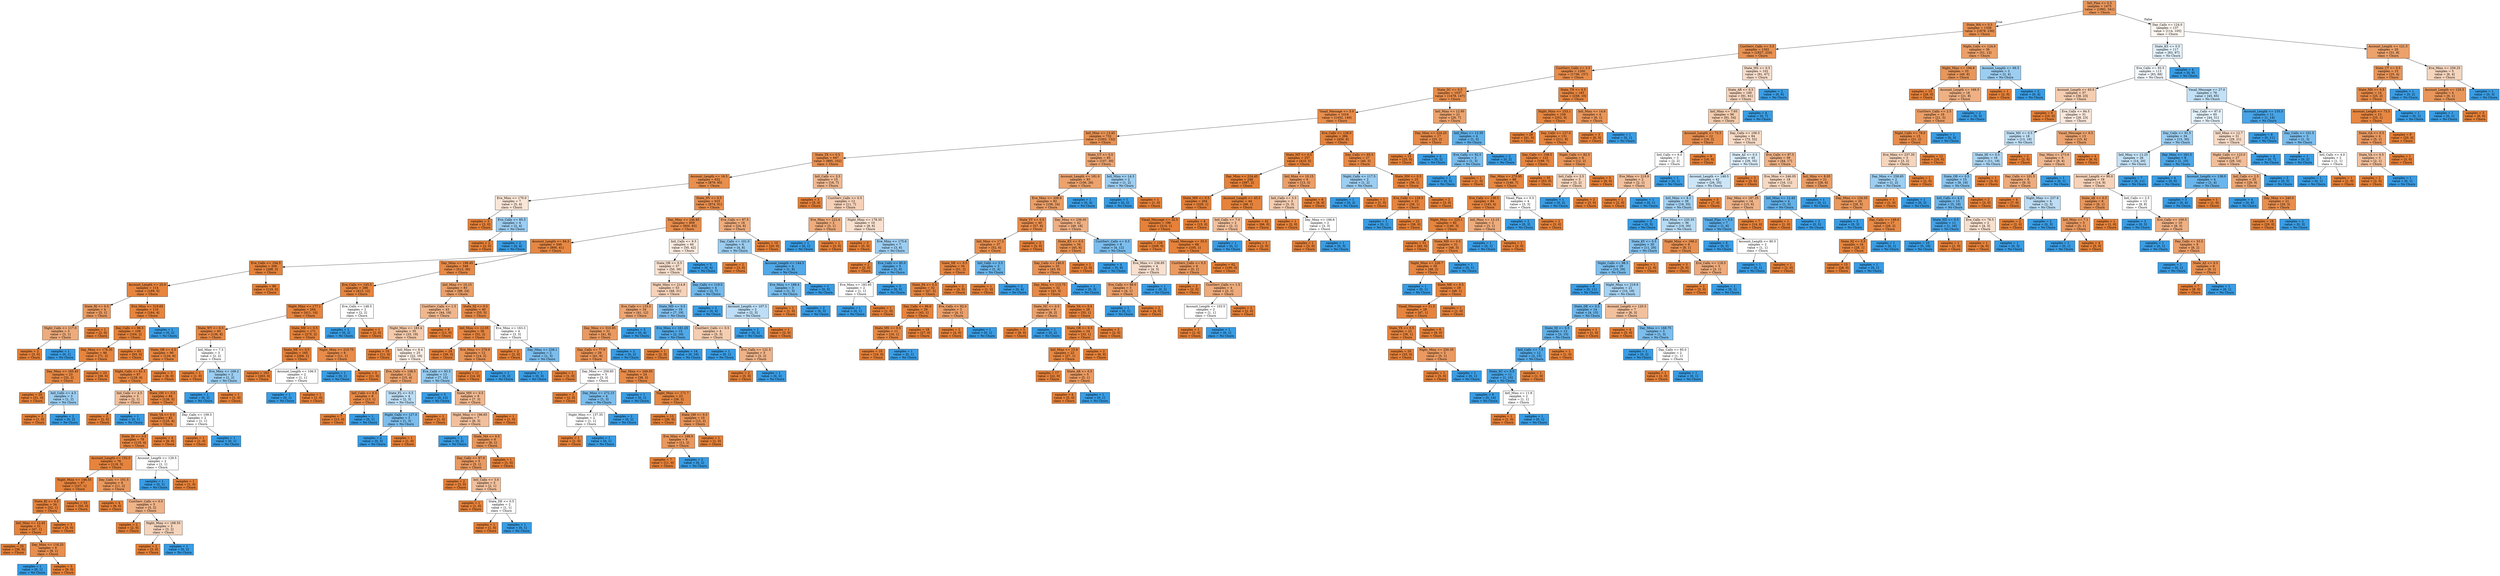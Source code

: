 digraph Tree {
node [shape=box, style="filled", color="black"] ;
0 [label="Intl_Plan <= 0.5\nsamples = 1475\nvalue = [1992, 341]\nclass = Churn", fillcolor="#e9975b"] ;
1 [label="State_WA <= 0.5\nsamples = 1338\nvalue = [1878, 236]\nclass = Churn", fillcolor="#e89152"] ;
0 -> 1 [labeldistance=2.5, labelangle=45, headlabel="True"] ;
2 [label="CustServ_Calls <= 3.5\nsamples = 1302\nvalue = [1827, 224]\nclass = Churn", fillcolor="#e89051"] ;
1 -> 2 ;
3 [label="CustServ_Calls <= 2.5\nsamples = 1200\nvalue = [1736, 157]\nclass = Churn", fillcolor="#e78c4b"] ;
2 -> 3 ;
4 [label="State_SC <= 0.5\nsamples = 1037\nvalue = [1478, 147]\nclass = Churn", fillcolor="#e88e4d"] ;
3 -> 4 ;
5 [label="Vmail_Message <= 5.0\nsamples = 1016\nvalue = [1452, 140]\nclass = Churn", fillcolor="#e88d4c"] ;
4 -> 5 ;
6 [label="Intl_Mins <= 13.45\nsamples = 732\nvalue = [1002, 132]\nclass = Churn", fillcolor="#e89253"] ;
5 -> 6 ;
7 [label="State_TX <= 0.5\nsamples = 647\nvalue = [895, 102]\nclass = Churn", fillcolor="#e88f50"] ;
6 -> 7 ;
8 [label="Account_Length <= 16.5\nsamples = 632\nvalue = [879, 95]\nclass = Churn", fillcolor="#e88f4e"] ;
7 -> 8 ;
9 [label="Eve_Mins <= 170.0\nsamples = 7\nvalue = [5, 4]\nclass = Churn", fillcolor="#fae6d7"] ;
8 -> 9 ;
10 [label="samples = 3\nvalue = [3, 0]\nclass = Churn", fillcolor="#e58139"] ;
9 -> 10 ;
11 [label="Eve_Calls <= 85.5\nsamples = 4\nvalue = [2, 4]\nclass = No Churn", fillcolor="#9ccef2"] ;
9 -> 11 ;
12 [label="samples = 2\nvalue = [2, 0]\nclass = Churn", fillcolor="#e58139"] ;
11 -> 12 ;
13 [label="samples = 2\nvalue = [0, 4]\nclass = No Churn", fillcolor="#399de5"] ;
11 -> 13 ;
14 [label="State_NV <= 0.5\nsamples = 625\nvalue = [874, 91]\nclass = Churn", fillcolor="#e88e4e"] ;
8 -> 14 ;
15 [label="Day_Mins <= 246.85\nsamples = 609\nvalue = [850, 83]\nclass = Churn", fillcolor="#e88d4c"] ;
14 -> 15 ;
16 [label="Account_Length <= 84.5\nsamples = 549\nvalue = [800, 41]\nclass = Churn", fillcolor="#e68743"] ;
15 -> 16 ;
17 [label="Eve_Calls <= 104.5\nsamples = 200\nvalue = [288, 5]\nclass = Churn", fillcolor="#e5833c"] ;
16 -> 17 ;
18 [label="Account_Length <= 25.0\nsamples = 114\nvalue = [169, 5]\nclass = Churn", fillcolor="#e6853f"] ;
17 -> 18 ;
19 [label="State_RI <= 0.5\nsamples = 4\nvalue = [5, 1]\nclass = Churn", fillcolor="#ea9a61"] ;
18 -> 19 ;
20 [label="Night_Calls <= 117.0\nsamples = 3\nvalue = [3, 1]\nclass = Churn", fillcolor="#eeab7b"] ;
19 -> 20 ;
21 [label="samples = 2\nvalue = [3, 0]\nclass = Churn", fillcolor="#e58139"] ;
20 -> 21 ;
22 [label="samples = 1\nvalue = [0, 1]\nclass = No Churn", fillcolor="#399de5"] ;
20 -> 22 ;
23 [label="samples = 1\nvalue = [2, 0]\nclass = Churn", fillcolor="#e58139"] ;
19 -> 23 ;
24 [label="Eve_Mins <= 319.65\nsamples = 110\nvalue = [164, 4]\nclass = Churn", fillcolor="#e6843e"] ;
18 -> 24 ;
25 [label="Day_Calls <= 96.5\nsamples = 109\nvalue = [164, 2]\nclass = Churn", fillcolor="#e5833b"] ;
24 -> 25 ;
26 [label="Day_Mins <= 176.35\nsamples = 46\nvalue = [71, 2]\nclass = Churn", fillcolor="#e6853f"] ;
25 -> 26 ;
27 [label="Day_Mins <= 165.45\nsamples = 23\nvalue = [32, 2]\nclass = Churn", fillcolor="#e78945"] ;
26 -> 27 ;
28 [label="samples = 20\nvalue = [31, 0]\nclass = Churn", fillcolor="#e58139"] ;
27 -> 28 ;
29 [label="Intl_Calls <= 4.5\nsamples = 3\nvalue = [1, 2]\nclass = No Churn", fillcolor="#9ccef2"] ;
27 -> 29 ;
30 [label="samples = 1\nvalue = [1, 0]\nclass = Churn", fillcolor="#e58139"] ;
29 -> 30 ;
31 [label="samples = 2\nvalue = [0, 2]\nclass = No Churn", fillcolor="#399de5"] ;
29 -> 31 ;
32 [label="samples = 23\nvalue = [39, 0]\nclass = Churn", fillcolor="#e58139"] ;
26 -> 32 ;
33 [label="samples = 63\nvalue = [93, 0]\nclass = Churn", fillcolor="#e58139"] ;
25 -> 33 ;
34 [label="samples = 1\nvalue = [0, 2]\nclass = No Churn", fillcolor="#399de5"] ;
24 -> 34 ;
35 [label="samples = 86\nvalue = [119, 0]\nclass = Churn", fillcolor="#e58139"] ;
17 -> 35 ;
36 [label="Day_Mins <= 198.45\nsamples = 349\nvalue = [512, 36]\nclass = Churn", fillcolor="#e78a47"] ;
16 -> 36 ;
37 [label="Eve_Calls <= 145.5\nsamples = 266\nvalue = [413, 12]\nclass = Churn", fillcolor="#e6853f"] ;
36 -> 37 ;
38 [label="Night_Mins <= 177.1\nsamples = 264\nvalue = [411, 10]\nclass = Churn", fillcolor="#e6843e"] ;
37 -> 38 ;
39 [label="State_WY <= 0.5\nsamples = 93\nvalue = [136, 8]\nclass = Churn", fillcolor="#e78845"] ;
38 -> 39 ;
40 [label="State_OR <= 0.5\nsamples = 90\nvalue = [134, 6]\nclass = Churn", fillcolor="#e68742"] ;
39 -> 40 ;
41 [label="Night_Calls <= 61.5\nsamples = 87\nvalue = [128, 6]\nclass = Churn", fillcolor="#e68742"] ;
40 -> 41 ;
42 [label="Intl_Calls <= 4.5\nsamples = 3\nvalue = [2, 1]\nclass = Churn", fillcolor="#f2c09c"] ;
41 -> 42 ;
43 [label="samples = 2\nvalue = [2, 0]\nclass = Churn", fillcolor="#e58139"] ;
42 -> 43 ;
44 [label="samples = 1\nvalue = [0, 1]\nclass = No Churn", fillcolor="#399de5"] ;
42 -> 44 ;
45 [label="State_OH <= 0.5\nsamples = 84\nvalue = [126, 5]\nclass = Churn", fillcolor="#e68641"] ;
41 -> 45 ;
46 [label="State_VA <= 0.5\nsamples = 82\nvalue = [125, 4]\nclass = Churn", fillcolor="#e6853f"] ;
45 -> 46 ;
47 [label="State_IN <= 0.5\nsamples = 78\nvalue = [119, 4]\nclass = Churn", fillcolor="#e68540"] ;
46 -> 47 ;
48 [label="Account_Length <= 152.0\nsamples = 76\nvalue = [118, 3]\nclass = Churn", fillcolor="#e6843e"] ;
47 -> 48 ;
49 [label="Night_Mins <= 146.55\nsamples = 67\nvalue = [107, 1]\nclass = Churn", fillcolor="#e5823b"] ;
48 -> 49 ;
50 [label="State_RI <= 0.5\nsamples = 34\nvalue = [52, 1]\nclass = Churn", fillcolor="#e6833d"] ;
49 -> 50 ;
51 [label="Intl_Mins <= 12.45\nsamples = 31\nvalue = [47, 1]\nclass = Churn", fillcolor="#e6843d"] ;
50 -> 51 ;
52 [label="samples = 25\nvalue = [38, 0]\nclass = Churn", fillcolor="#e58139"] ;
51 -> 52 ;
53 [label="Day_Mins <= 118.25\nsamples = 6\nvalue = [9, 1]\nclass = Churn", fillcolor="#e88f4f"] ;
51 -> 53 ;
54 [label="samples = 1\nvalue = [0, 1]\nclass = No Churn", fillcolor="#399de5"] ;
53 -> 54 ;
55 [label="samples = 5\nvalue = [9, 0]\nclass = Churn", fillcolor="#e58139"] ;
53 -> 55 ;
56 [label="samples = 3\nvalue = [5, 0]\nclass = Churn", fillcolor="#e58139"] ;
50 -> 56 ;
57 [label="samples = 33\nvalue = [55, 0]\nclass = Churn", fillcolor="#e58139"] ;
49 -> 57 ;
58 [label="Day_Calls <= 101.5\nsamples = 9\nvalue = [11, 2]\nclass = Churn", fillcolor="#ea985d"] ;
48 -> 58 ;
59 [label="samples = 4\nvalue = [6, 0]\nclass = Churn", fillcolor="#e58139"] ;
58 -> 59 ;
60 [label="CustServ_Calls <= 0.5\nsamples = 5\nvalue = [5, 2]\nclass = Churn", fillcolor="#efb388"] ;
58 -> 60 ;
61 [label="samples = 2\nvalue = [2, 0]\nclass = Churn", fillcolor="#e58139"] ;
60 -> 61 ;
62 [label="Night_Mins <= 168.55\nsamples = 3\nvalue = [3, 2]\nclass = Churn", fillcolor="#f6d5bd"] ;
60 -> 62 ;
63 [label="samples = 2\nvalue = [3, 0]\nclass = Churn", fillcolor="#e58139"] ;
62 -> 63 ;
64 [label="samples = 1\nvalue = [0, 2]\nclass = No Churn", fillcolor="#399de5"] ;
62 -> 64 ;
65 [label="Account_Length <= 129.5\nsamples = 2\nvalue = [1, 1]\nclass = Churn", fillcolor="#ffffff"] ;
47 -> 65 ;
66 [label="samples = 1\nvalue = [0, 1]\nclass = No Churn", fillcolor="#399de5"] ;
65 -> 66 ;
67 [label="samples = 1\nvalue = [1, 0]\nclass = Churn", fillcolor="#e58139"] ;
65 -> 67 ;
68 [label="samples = 4\nvalue = [6, 0]\nclass = Churn", fillcolor="#e58139"] ;
46 -> 68 ;
69 [label="Day_Calls <= 109.5\nsamples = 2\nvalue = [1, 1]\nclass = Churn", fillcolor="#ffffff"] ;
45 -> 69 ;
70 [label="samples = 1\nvalue = [1, 0]\nclass = Churn", fillcolor="#e58139"] ;
69 -> 70 ;
71 [label="samples = 1\nvalue = [0, 1]\nclass = No Churn", fillcolor="#399de5"] ;
69 -> 71 ;
72 [label="samples = 3\nvalue = [6, 0]\nclass = Churn", fillcolor="#e58139"] ;
40 -> 72 ;
73 [label="Intl_Mins <= 7.3\nsamples = 3\nvalue = [2, 2]\nclass = Churn", fillcolor="#ffffff"] ;
39 -> 73 ;
74 [label="samples = 1\nvalue = [1, 0]\nclass = Churn", fillcolor="#e58139"] ;
73 -> 74 ;
75 [label="Eve_Mins <= 169.2\nsamples = 2\nvalue = [1, 2]\nclass = No Churn", fillcolor="#9ccef2"] ;
73 -> 75 ;
76 [label="samples = 1\nvalue = [0, 2]\nclass = No Churn", fillcolor="#399de5"] ;
75 -> 76 ;
77 [label="samples = 1\nvalue = [1, 0]\nclass = Churn", fillcolor="#e58139"] ;
75 -> 77 ;
78 [label="State_ME <= 0.5\nsamples = 171\nvalue = [275, 2]\nclass = Churn", fillcolor="#e5823a"] ;
38 -> 78 ;
79 [label="State_NE <= 0.5\nsamples = 165\nvalue = [264, 1]\nclass = Churn", fillcolor="#e5813a"] ;
78 -> 79 ;
80 [label="samples = 163\nvalue = [263, 0]\nclass = Churn", fillcolor="#e58139"] ;
79 -> 80 ;
81 [label="Account_Length <= 106.5\nsamples = 2\nvalue = [1, 1]\nclass = Churn", fillcolor="#ffffff"] ;
79 -> 81 ;
82 [label="samples = 1\nvalue = [0, 1]\nclass = No Churn", fillcolor="#399de5"] ;
81 -> 82 ;
83 [label="samples = 1\nvalue = [1, 0]\nclass = Churn", fillcolor="#e58139"] ;
81 -> 83 ;
84 [label="Night_Mins <= 210.75\nsamples = 6\nvalue = [11, 1]\nclass = Churn", fillcolor="#e78c4b"] ;
78 -> 84 ;
85 [label="samples = 1\nvalue = [0, 1]\nclass = No Churn", fillcolor="#399de5"] ;
84 -> 85 ;
86 [label="samples = 5\nvalue = [11, 0]\nclass = Churn", fillcolor="#e58139"] ;
84 -> 86 ;
87 [label="Eve_Calls <= 148.5\nsamples = 2\nvalue = [2, 2]\nclass = Churn", fillcolor="#ffffff"] ;
37 -> 87 ;
88 [label="samples = 1\nvalue = [0, 2]\nclass = No Churn", fillcolor="#399de5"] ;
87 -> 88 ;
89 [label="samples = 1\nvalue = [2, 0]\nclass = Churn", fillcolor="#e58139"] ;
87 -> 89 ;
90 [label="Intl_Mins <= 10.15\nsamples = 83\nvalue = [99, 24]\nclass = Churn", fillcolor="#eba069"] ;
36 -> 90 ;
91 [label="CustServ_Calls <= 1.5\nsamples = 43\nvalue = [44, 19]\nclass = Churn", fillcolor="#f0b78e"] ;
90 -> 91 ;
92 [label="Night_Mins <= 183.4\nsamples = 35\nvalue = [33, 19]\nclass = Churn", fillcolor="#f4caab"] ;
91 -> 92 ;
93 [label="samples = 10\nvalue = [11, 0]\nclass = Churn", fillcolor="#e58139"] ;
92 -> 93 ;
94 [label="Intl_Mins <= 8.4\nsamples = 25\nvalue = [22, 19]\nclass = Churn", fillcolor="#fbeee4"] ;
92 -> 94 ;
95 [label="Eve_Calls <= 108.5\nsamples = 12\nvalue = [15, 4]\nclass = Churn", fillcolor="#eca36e"] ;
94 -> 95 ;
96 [label="Intl_Calls <= 6.5\nsamples = 8\nvalue = [13, 1]\nclass = Churn", fillcolor="#e78b48"] ;
95 -> 96 ;
97 [label="samples = 7\nvalue = [13, 0]\nclass = Churn", fillcolor="#e58139"] ;
96 -> 97 ;
98 [label="samples = 1\nvalue = [0, 1]\nclass = No Churn", fillcolor="#399de5"] ;
96 -> 98 ;
99 [label="State_FL <= 0.5\nsamples = 4\nvalue = [2, 3]\nclass = No Churn", fillcolor="#bddef6"] ;
95 -> 99 ;
100 [label="Night_Calls <= 127.0\nsamples = 3\nvalue = [1, 3]\nclass = No Churn", fillcolor="#7bbeee"] ;
99 -> 100 ;
101 [label="samples = 2\nvalue = [0, 3]\nclass = No Churn", fillcolor="#399de5"] ;
100 -> 101 ;
102 [label="samples = 1\nvalue = [1, 0]\nclass = Churn", fillcolor="#e58139"] ;
100 -> 102 ;
103 [label="samples = 1\nvalue = [1, 0]\nclass = Churn", fillcolor="#e58139"] ;
99 -> 103 ;
104 [label="Eve_Calls <= 93.5\nsamples = 13\nvalue = [7, 15]\nclass = No Churn", fillcolor="#95cbf1"] ;
94 -> 104 ;
105 [label="samples = 5\nvalue = [0, 12]\nclass = No Churn", fillcolor="#399de5"] ;
104 -> 105 ;
106 [label="State_MN <= 0.5\nsamples = 8\nvalue = [7, 3]\nclass = Churn", fillcolor="#f0b78e"] ;
104 -> 106 ;
107 [label="Night_Mins <= 196.65\nsamples = 7\nvalue = [6, 3]\nclass = Churn", fillcolor="#f2c09c"] ;
106 -> 107 ;
108 [label="samples = 1\nvalue = [0, 2]\nclass = No Churn", fillcolor="#399de5"] ;
107 -> 108 ;
109 [label="State_MA <= 0.5\nsamples = 6\nvalue = [6, 1]\nclass = Churn", fillcolor="#e9965a"] ;
107 -> 109 ;
110 [label="Day_Calls <= 87.0\nsamples = 5\nvalue = [5, 1]\nclass = Churn", fillcolor="#ea9a61"] ;
109 -> 110 ;
111 [label="samples = 2\nvalue = [3, 0]\nclass = Churn", fillcolor="#e58139"] ;
110 -> 111 ;
112 [label="Intl_Calls <= 3.0\nsamples = 3\nvalue = [2, 1]\nclass = Churn", fillcolor="#f2c09c"] ;
110 -> 112 ;
113 [label="samples = 1\nvalue = [1, 0]\nclass = Churn", fillcolor="#e58139"] ;
112 -> 113 ;
114 [label="State_DE <= 0.5\nsamples = 2\nvalue = [1, 1]\nclass = Churn", fillcolor="#ffffff"] ;
112 -> 114 ;
115 [label="samples = 1\nvalue = [1, 0]\nclass = Churn", fillcolor="#e58139"] ;
114 -> 115 ;
116 [label="samples = 1\nvalue = [0, 1]\nclass = No Churn", fillcolor="#399de5"] ;
114 -> 116 ;
117 [label="samples = 1\nvalue = [1, 0]\nclass = Churn", fillcolor="#e58139"] ;
109 -> 117 ;
118 [label="samples = 1\nvalue = [1, 0]\nclass = Churn", fillcolor="#e58139"] ;
106 -> 118 ;
119 [label="samples = 8\nvalue = [11, 0]\nclass = Churn", fillcolor="#e58139"] ;
91 -> 119 ;
120 [label="State_NJ <= 0.5\nsamples = 40\nvalue = [55, 5]\nclass = Churn", fillcolor="#e78c4b"] ;
90 -> 120 ;
121 [label="Intl_Mins <= 12.05\nsamples = 36\nvalue = [52, 2]\nclass = Churn", fillcolor="#e68641"] ;
120 -> 121 ;
122 [label="samples = 24\nvalue = [38, 0]\nclass = Churn", fillcolor="#e58139"] ;
121 -> 122 ;
123 [label="Eve_Mins <= 279.9\nsamples = 12\nvalue = [14, 2]\nclass = Churn", fillcolor="#e99355"] ;
121 -> 123 ;
124 [label="samples = 11\nvalue = [14, 0]\nclass = Churn", fillcolor="#e58139"] ;
123 -> 124 ;
125 [label="samples = 1\nvalue = [0, 2]\nclass = No Churn", fillcolor="#399de5"] ;
123 -> 125 ;
126 [label="Eve_Mins <= 163.3\nsamples = 4\nvalue = [3, 3]\nclass = Churn", fillcolor="#ffffff"] ;
120 -> 126 ;
127 [label="samples = 2\nvalue = [2, 0]\nclass = Churn", fillcolor="#e58139"] ;
126 -> 127 ;
128 [label="Day_Mins <= 238.1\nsamples = 2\nvalue = [1, 3]\nclass = No Churn", fillcolor="#7bbeee"] ;
126 -> 128 ;
129 [label="samples = 1\nvalue = [0, 3]\nclass = No Churn", fillcolor="#399de5"] ;
128 -> 129 ;
130 [label="samples = 1\nvalue = [1, 0]\nclass = Churn", fillcolor="#e58139"] ;
128 -> 130 ;
131 [label="Intl_Calls <= 9.5\nsamples = 60\nvalue = [50, 42]\nclass = Churn", fillcolor="#fbebdf"] ;
15 -> 131 ;
132 [label="State_OR <= 0.5\nsamples = 57\nvalue = [50, 38]\nclass = Churn", fillcolor="#f9e1cf"] ;
131 -> 132 ;
133 [label="Night_Mins <= 214.8\nsamples = 53\nvalue = [48, 31]\nclass = Churn", fillcolor="#f6d2b9"] ;
132 -> 133 ;
134 [label="Eve_Calls <= 133.5\nsamples = 34\nvalue = [41, 12]\nclass = Churn", fillcolor="#eda673"] ;
133 -> 134 ;
135 [label="Day_Mins <= 310.85\nsamples = 31\nvalue = [41, 8]\nclass = Churn", fillcolor="#ea9a60"] ;
134 -> 135 ;
136 [label="Day_Calls <= 77.0\nsamples = 29\nvalue = [41, 6]\nclass = Churn", fillcolor="#e99356"] ;
135 -> 136 ;
137 [label="Day_Mins <= 258.85\nsamples = 5\nvalue = [3, 3]\nclass = Churn", fillcolor="#ffffff"] ;
136 -> 137 ;
138 [label="samples = 1\nvalue = [2, 0]\nclass = Churn", fillcolor="#e58139"] ;
137 -> 138 ;
139 [label="Day_Mins <= 272.15\nsamples = 4\nvalue = [1, 3]\nclass = No Churn", fillcolor="#7bbeee"] ;
137 -> 139 ;
140 [label="Night_Mins <= 137.35\nsamples = 2\nvalue = [1, 1]\nclass = Churn", fillcolor="#ffffff"] ;
139 -> 140 ;
141 [label="samples = 1\nvalue = [1, 0]\nclass = Churn", fillcolor="#e58139"] ;
140 -> 141 ;
142 [label="samples = 1\nvalue = [0, 1]\nclass = No Churn", fillcolor="#399de5"] ;
140 -> 142 ;
143 [label="samples = 2\nvalue = [0, 2]\nclass = No Churn", fillcolor="#399de5"] ;
139 -> 143 ;
144 [label="Day_Mins <= 249.05\nsamples = 24\nvalue = [38, 3]\nclass = Churn", fillcolor="#e78b49"] ;
136 -> 144 ;
145 [label="samples = 1\nvalue = [0, 1]\nclass = No Churn", fillcolor="#399de5"] ;
144 -> 145 ;
146 [label="Night_Mins <= 171.7\nsamples = 23\nvalue = [38, 2]\nclass = Churn", fillcolor="#e68843"] ;
144 -> 146 ;
147 [label="samples = 13\nvalue = [26, 0]\nclass = Churn", fillcolor="#e58139"] ;
146 -> 147 ;
148 [label="State_OH <= 0.5\nsamples = 10\nvalue = [12, 2]\nclass = Churn", fillcolor="#e9965a"] ;
146 -> 148 ;
149 [label="Eve_Mins <= 198.9\nsamples = 9\nvalue = [11, 2]\nclass = Churn", fillcolor="#ea985d"] ;
148 -> 149 ;
150 [label="samples = 7\nvalue = [11, 0]\nclass = Churn", fillcolor="#e58139"] ;
149 -> 150 ;
151 [label="samples = 2\nvalue = [0, 2]\nclass = No Churn", fillcolor="#399de5"] ;
149 -> 151 ;
152 [label="samples = 1\nvalue = [1, 0]\nclass = Churn", fillcolor="#e58139"] ;
148 -> 152 ;
153 [label="samples = 2\nvalue = [0, 2]\nclass = No Churn", fillcolor="#399de5"] ;
135 -> 153 ;
154 [label="samples = 3\nvalue = [0, 4]\nclass = No Churn", fillcolor="#399de5"] ;
134 -> 154 ;
155 [label="State_MD <= 0.5\nsamples = 19\nvalue = [7, 19]\nclass = No Churn", fillcolor="#82c1ef"] ;
133 -> 155 ;
156 [label="Eve_Mins <= 161.25\nsamples = 15\nvalue = [2, 16]\nclass = No Churn", fillcolor="#52a9e8"] ;
155 -> 156 ;
157 [label="samples = 1\nvalue = [2, 0]\nclass = Churn", fillcolor="#e58139"] ;
156 -> 157 ;
158 [label="samples = 14\nvalue = [0, 16]\nclass = No Churn", fillcolor="#399de5"] ;
156 -> 158 ;
159 [label="CustServ_Calls <= 0.5\nsamples = 4\nvalue = [5, 3]\nclass = Churn", fillcolor="#f5cdb0"] ;
155 -> 159 ;
160 [label="samples = 1\nvalue = [0, 1]\nclass = No Churn", fillcolor="#399de5"] ;
159 -> 160 ;
161 [label="Eve_Calls <= 121.5\nsamples = 3\nvalue = [5, 2]\nclass = Churn", fillcolor="#efb388"] ;
159 -> 161 ;
162 [label="samples = 2\nvalue = [5, 0]\nclass = Churn", fillcolor="#e58139"] ;
161 -> 162 ;
163 [label="samples = 1\nvalue = [0, 2]\nclass = No Churn", fillcolor="#399de5"] ;
161 -> 163 ;
164 [label="Day_Calls <= 119.5\nsamples = 4\nvalue = [2, 7]\nclass = No Churn", fillcolor="#72b9ec"] ;
132 -> 164 ;
165 [label="samples = 2\nvalue = [0, 4]\nclass = No Churn", fillcolor="#399de5"] ;
164 -> 165 ;
166 [label="Account_Length <= 107.5\nsamples = 2\nvalue = [2, 3]\nclass = No Churn", fillcolor="#bddef6"] ;
164 -> 166 ;
167 [label="samples = 1\nvalue = [0, 3]\nclass = No Churn", fillcolor="#399de5"] ;
166 -> 167 ;
168 [label="samples = 1\nvalue = [2, 0]\nclass = Churn", fillcolor="#e58139"] ;
166 -> 168 ;
169 [label="samples = 3\nvalue = [0, 4]\nclass = No Churn", fillcolor="#399de5"] ;
131 -> 169 ;
170 [label="Eve_Calls <= 87.5\nsamples = 16\nvalue = [24, 8]\nclass = Churn", fillcolor="#eeab7b"] ;
14 -> 170 ;
171 [label="Day_Calls <= 101.0\nsamples = 6\nvalue = [4, 8]\nclass = No Churn", fillcolor="#9ccef2"] ;
170 -> 171 ;
172 [label="samples = 2\nvalue = [3, 0]\nclass = Churn", fillcolor="#e58139"] ;
171 -> 172 ;
173 [label="Account_Length <= 144.5\nsamples = 4\nvalue = [1, 8]\nclass = No Churn", fillcolor="#52a9e8"] ;
171 -> 173 ;
174 [label="Eve_Mins <= 188.4\nsamples = 3\nvalue = [1, 3]\nclass = No Churn", fillcolor="#7bbeee"] ;
173 -> 174 ;
175 [label="samples = 1\nvalue = [1, 0]\nclass = Churn", fillcolor="#e58139"] ;
174 -> 175 ;
176 [label="samples = 2\nvalue = [0, 3]\nclass = No Churn", fillcolor="#399de5"] ;
174 -> 176 ;
177 [label="samples = 1\nvalue = [0, 5]\nclass = No Churn", fillcolor="#399de5"] ;
173 -> 177 ;
178 [label="samples = 10\nvalue = [20, 0]\nclass = Churn", fillcolor="#e58139"] ;
170 -> 178 ;
179 [label="Intl_Calls <= 3.5\nsamples = 15\nvalue = [16, 7]\nclass = Churn", fillcolor="#f0b890"] ;
7 -> 179 ;
180 [label="samples = 3\nvalue = [5, 0]\nclass = Churn", fillcolor="#e58139"] ;
179 -> 180 ;
181 [label="CustServ_Calls <= 0.5\nsamples = 12\nvalue = [11, 7]\nclass = Churn", fillcolor="#f6d1b7"] ;
179 -> 181 ;
182 [label="Eve_Mins <= 222.6\nsamples = 2\nvalue = [3, 1]\nclass = Churn", fillcolor="#eeab7b"] ;
181 -> 182 ;
183 [label="samples = 1\nvalue = [0, 1]\nclass = No Churn", fillcolor="#399de5"] ;
182 -> 183 ;
184 [label="samples = 1\nvalue = [3, 0]\nclass = Churn", fillcolor="#e58139"] ;
182 -> 184 ;
185 [label="Night_Mins <= 178.35\nsamples = 10\nvalue = [8, 6]\nclass = Churn", fillcolor="#f8e0ce"] ;
181 -> 185 ;
186 [label="samples = 3\nvalue = [5, 0]\nclass = Churn", fillcolor="#e58139"] ;
185 -> 186 ;
187 [label="Eve_Mins <= 175.6\nsamples = 7\nvalue = [3, 6]\nclass = No Churn", fillcolor="#9ccef2"] ;
185 -> 187 ;
188 [label="samples = 2\nvalue = [2, 0]\nclass = Churn", fillcolor="#e58139"] ;
187 -> 188 ;
189 [label="Eve_Calls <= 85.0\nsamples = 5\nvalue = [1, 6]\nclass = No Churn", fillcolor="#5aade9"] ;
187 -> 189 ;
190 [label="Eve_Mins <= 183.95\nsamples = 2\nvalue = [1, 1]\nclass = Churn", fillcolor="#ffffff"] ;
189 -> 190 ;
191 [label="samples = 1\nvalue = [0, 1]\nclass = No Churn", fillcolor="#399de5"] ;
190 -> 191 ;
192 [label="samples = 1\nvalue = [1, 0]\nclass = Churn", fillcolor="#e58139"] ;
190 -> 192 ;
193 [label="samples = 3\nvalue = [0, 5]\nclass = No Churn", fillcolor="#399de5"] ;
189 -> 193 ;
194 [label="State_UT <= 0.5\nsamples = 85\nvalue = [107, 30]\nclass = Churn", fillcolor="#eca471"] ;
6 -> 194 ;
195 [label="Account_Length <= 181.0\nsamples = 83\nvalue = [106, 28]\nclass = Churn", fillcolor="#eca26d"] ;
194 -> 195 ;
196 [label="Eve_Mins <= 208.8\nsamples = 82\nvalue = [106, 24]\nclass = Churn", fillcolor="#eb9e66"] ;
195 -> 196 ;
197 [label="State_VT <= 0.5\nsamples = 40\nvalue = [57, 6]\nclass = Churn", fillcolor="#e88e4e"] ;
196 -> 197 ;
198 [label="Intl_Mins <= 17.2\nsamples = 37\nvalue = [52, 6]\nclass = Churn", fillcolor="#e89050"] ;
197 -> 198 ;
199 [label="State_NE <= 0.5\nsamples = 34\nvalue = [51, 2]\nclass = Churn", fillcolor="#e68641"] ;
198 -> 199 ;
200 [label="State_PA <= 0.5\nsamples = 32\nvalue = [47, 2]\nclass = Churn", fillcolor="#e68641"] ;
199 -> 200 ;
201 [label="Day_Calls <= 96.0\nsamples = 29\nvalue = [43, 1]\nclass = Churn", fillcolor="#e6843e"] ;
200 -> 201 ;
202 [label="State_MS <= 0.5\nsamples = 11\nvalue = [16, 1]\nclass = Churn", fillcolor="#e78945"] ;
201 -> 202 ;
203 [label="samples = 10\nvalue = [16, 0]\nclass = Churn", fillcolor="#e58139"] ;
202 -> 203 ;
204 [label="samples = 1\nvalue = [0, 1]\nclass = No Churn", fillcolor="#399de5"] ;
202 -> 204 ;
205 [label="samples = 18\nvalue = [27, 0]\nclass = Churn", fillcolor="#e58139"] ;
201 -> 205 ;
206 [label="Eve_Calls <= 92.0\nsamples = 3\nvalue = [4, 1]\nclass = Churn", fillcolor="#eca06a"] ;
200 -> 206 ;
207 [label="samples = 2\nvalue = [4, 0]\nclass = Churn", fillcolor="#e58139"] ;
206 -> 207 ;
208 [label="samples = 1\nvalue = [0, 1]\nclass = No Churn", fillcolor="#399de5"] ;
206 -> 208 ;
209 [label="samples = 2\nvalue = [4, 0]\nclass = Churn", fillcolor="#e58139"] ;
199 -> 209 ;
210 [label="Intl_Calls <= 3.5\nsamples = 3\nvalue = [1, 4]\nclass = No Churn", fillcolor="#6ab6ec"] ;
198 -> 210 ;
211 [label="samples = 1\nvalue = [1, 0]\nclass = Churn", fillcolor="#e58139"] ;
210 -> 211 ;
212 [label="samples = 2\nvalue = [0, 4]\nclass = No Churn", fillcolor="#399de5"] ;
210 -> 212 ;
213 [label="samples = 3\nvalue = [5, 0]\nclass = Churn", fillcolor="#e58139"] ;
197 -> 213 ;
214 [label="Day_Mins <= 236.05\nsamples = 42\nvalue = [49, 18]\nclass = Churn", fillcolor="#efaf82"] ;
196 -> 214 ;
215 [label="State_KS <= 0.5\nsamples = 34\nvalue = [45, 6]\nclass = Churn", fillcolor="#e89253"] ;
214 -> 215 ;
216 [label="Day_Calls <= 140.0\nsamples = 33\nvalue = [43, 6]\nclass = Churn", fillcolor="#e99355"] ;
215 -> 216 ;
217 [label="Day_Mins <= 113.75\nsamples = 32\nvalue = [43, 3]\nclass = Churn", fillcolor="#e78a47"] ;
216 -> 217 ;
218 [label="State_NC <= 0.5\nsamples = 6\nvalue = [8, 2]\nclass = Churn", fillcolor="#eca06a"] ;
217 -> 218 ;
219 [label="samples = 5\nvalue = [8, 0]\nclass = Churn", fillcolor="#e58139"] ;
218 -> 219 ;
220 [label="samples = 1\nvalue = [0, 2]\nclass = No Churn", fillcolor="#399de5"] ;
218 -> 220 ;
221 [label="State_VA <= 0.5\nsamples = 26\nvalue = [35, 1]\nclass = Churn", fillcolor="#e6853f"] ;
217 -> 221 ;
222 [label="State_OR <= 0.5\nsamples = 24\nvalue = [33, 1]\nclass = Churn", fillcolor="#e6853f"] ;
221 -> 222 ;
223 [label="Intl_Mins <= 15.9\nsamples = 22\nvalue = [27, 1]\nclass = Churn", fillcolor="#e68640"] ;
222 -> 223 ;
224 [label="samples = 17\nvalue = [22, 0]\nclass = Churn", fillcolor="#e58139"] ;
223 -> 224 ;
225 [label="State_AR <= 0.5\nsamples = 5\nvalue = [5, 1]\nclass = Churn", fillcolor="#ea9a61"] ;
223 -> 225 ;
226 [label="samples = 4\nvalue = [5, 0]\nclass = Churn", fillcolor="#e58139"] ;
225 -> 226 ;
227 [label="samples = 1\nvalue = [0, 1]\nclass = No Churn", fillcolor="#399de5"] ;
225 -> 227 ;
228 [label="samples = 2\nvalue = [6, 0]\nclass = Churn", fillcolor="#e58139"] ;
222 -> 228 ;
229 [label="samples = 2\nvalue = [2, 0]\nclass = Churn", fillcolor="#e58139"] ;
221 -> 229 ;
230 [label="samples = 1\nvalue = [0, 3]\nclass = No Churn", fillcolor="#399de5"] ;
216 -> 230 ;
231 [label="samples = 1\nvalue = [2, 0]\nclass = Churn", fillcolor="#e58139"] ;
215 -> 231 ;
232 [label="CustServ_Calls <= 0.5\nsamples = 8\nvalue = [4, 12]\nclass = No Churn", fillcolor="#7bbeee"] ;
214 -> 232 ;
233 [label="samples = 4\nvalue = [0, 9]\nclass = No Churn", fillcolor="#399de5"] ;
232 -> 233 ;
234 [label="Eve_Mins <= 236.85\nsamples = 4\nvalue = [4, 3]\nclass = Churn", fillcolor="#f8e0ce"] ;
232 -> 234 ;
235 [label="Eve_Calls <= 98.0\nsamples = 3\nvalue = [4, 1]\nclass = Churn", fillcolor="#eca06a"] ;
234 -> 235 ;
236 [label="samples = 1\nvalue = [0, 1]\nclass = No Churn", fillcolor="#399de5"] ;
235 -> 236 ;
237 [label="samples = 2\nvalue = [4, 0]\nclass = Churn", fillcolor="#e58139"] ;
235 -> 237 ;
238 [label="samples = 1\nvalue = [0, 2]\nclass = No Churn", fillcolor="#399de5"] ;
234 -> 238 ;
239 [label="samples = 1\nvalue = [0, 4]\nclass = No Churn", fillcolor="#399de5"] ;
195 -> 239 ;
240 [label="Intl_Mins <= 14.3\nsamples = 2\nvalue = [1, 2]\nclass = No Churn", fillcolor="#9ccef2"] ;
194 -> 240 ;
241 [label="samples = 1\nvalue = [0, 2]\nclass = No Churn", fillcolor="#399de5"] ;
240 -> 241 ;
242 [label="samples = 1\nvalue = [1, 0]\nclass = Churn", fillcolor="#e58139"] ;
240 -> 242 ;
243 [label="Eve_Calls <= 128.0\nsamples = 284\nvalue = [450, 8]\nclass = Churn", fillcolor="#e5833d"] ;
5 -> 243 ;
244 [label="State_MT <= 0.5\nsamples = 257\nvalue = [410, 5]\nclass = Churn", fillcolor="#e5833b"] ;
243 -> 244 ;
245 [label="Day_Mins <= 224.45\nsamples = 248\nvalue = [397, 2]\nclass = Churn", fillcolor="#e5823a"] ;
244 -> 245 ;
246 [label="State_MN <= 0.5\nsamples = 204\nvalue = [329, 1]\nclass = Churn", fillcolor="#e5813a"] ;
245 -> 246 ;
247 [label="Vmail_Message <= 32.5\nsamples = 196\nvalue = [314, 1]\nclass = Churn", fillcolor="#e5813a"] ;
246 -> 247 ;
248 [label="samples = 128\nvalue = [209, 0]\nclass = Churn", fillcolor="#e58139"] ;
247 -> 248 ;
249 [label="Vmail_Message <= 33.5\nsamples = 68\nvalue = [105, 1]\nclass = Churn", fillcolor="#e5823b"] ;
247 -> 249 ;
250 [label="CustServ_Calls <= 0.5\nsamples = 6\nvalue = [5, 1]\nclass = Churn", fillcolor="#ea9a61"] ;
249 -> 250 ;
251 [label="samples = 2\nvalue = [2, 0]\nclass = Churn", fillcolor="#e58139"] ;
250 -> 251 ;
252 [label="CustServ_Calls <= 1.5\nsamples = 4\nvalue = [3, 1]\nclass = Churn", fillcolor="#eeab7b"] ;
250 -> 252 ;
253 [label="Account_Length <= 103.5\nsamples = 2\nvalue = [1, 1]\nclass = Churn", fillcolor="#ffffff"] ;
252 -> 253 ;
254 [label="samples = 1\nvalue = [1, 0]\nclass = Churn", fillcolor="#e58139"] ;
253 -> 254 ;
255 [label="samples = 1\nvalue = [0, 1]\nclass = No Churn", fillcolor="#399de5"] ;
253 -> 255 ;
256 [label="samples = 2\nvalue = [2, 0]\nclass = Churn", fillcolor="#e58139"] ;
252 -> 256 ;
257 [label="samples = 62\nvalue = [100, 0]\nclass = Churn", fillcolor="#e58139"] ;
249 -> 257 ;
258 [label="samples = 8\nvalue = [15, 0]\nclass = Churn", fillcolor="#e58139"] ;
246 -> 258 ;
259 [label="Account_Length <= 45.5\nsamples = 44\nvalue = [68, 1]\nclass = Churn", fillcolor="#e5833c"] ;
245 -> 259 ;
260 [label="Intl_Calls <= 7.0\nsamples = 2\nvalue = [2, 1]\nclass = Churn", fillcolor="#f2c09c"] ;
259 -> 260 ;
261 [label="samples = 1\nvalue = [0, 1]\nclass = No Churn", fillcolor="#399de5"] ;
260 -> 261 ;
262 [label="samples = 1\nvalue = [2, 0]\nclass = Churn", fillcolor="#e58139"] ;
260 -> 262 ;
263 [label="samples = 42\nvalue = [66, 0]\nclass = Churn", fillcolor="#e58139"] ;
259 -> 263 ;
264 [label="Intl_Mins <= 10.15\nsamples = 9\nvalue = [13, 3]\nclass = Churn", fillcolor="#eb9e67"] ;
244 -> 264 ;
265 [label="Intl_Calls <= 3.5\nsamples = 3\nvalue = [5, 3]\nclass = Churn", fillcolor="#f5cdb0"] ;
264 -> 265 ;
266 [label="samples = 1\nvalue = [2, 0]\nclass = Churn", fillcolor="#e58139"] ;
265 -> 266 ;
267 [label="Day_Mins <= 166.6\nsamples = 2\nvalue = [3, 3]\nclass = Churn", fillcolor="#ffffff"] ;
265 -> 267 ;
268 [label="samples = 1\nvalue = [3, 0]\nclass = Churn", fillcolor="#e58139"] ;
267 -> 268 ;
269 [label="samples = 1\nvalue = [0, 3]\nclass = No Churn", fillcolor="#399de5"] ;
267 -> 269 ;
270 [label="samples = 6\nvalue = [8, 0]\nclass = Churn", fillcolor="#e58139"] ;
264 -> 270 ;
271 [label="Day_Calls <= 65.5\nsamples = 27\nvalue = [40, 3]\nclass = Churn", fillcolor="#e78a48"] ;
243 -> 271 ;
272 [label="Night_Calls <= 117.5\nsamples = 2\nvalue = [1, 2]\nclass = No Churn", fillcolor="#9ccef2"] ;
271 -> 272 ;
273 [label="samples = 1\nvalue = [0, 2]\nclass = No Churn", fillcolor="#399de5"] ;
272 -> 273 ;
274 [label="samples = 1\nvalue = [1, 0]\nclass = Churn", fillcolor="#e58139"] ;
272 -> 274 ;
275 [label="State_NM <= 0.5\nsamples = 25\nvalue = [39, 1]\nclass = Churn", fillcolor="#e6843e"] ;
271 -> 275 ;
276 [label="Eve_Calls <= 129.5\nsamples = 23\nvalue = [36, 1]\nclass = Churn", fillcolor="#e6843e"] ;
275 -> 276 ;
277 [label="samples = 1\nvalue = [0, 1]\nclass = No Churn", fillcolor="#399de5"] ;
276 -> 277 ;
278 [label="samples = 22\nvalue = [36, 0]\nclass = Churn", fillcolor="#e58139"] ;
276 -> 278 ;
279 [label="samples = 2\nvalue = [3, 0]\nclass = Churn", fillcolor="#e58139"] ;
275 -> 279 ;
280 [label="Intl_Mins <= 12.95\nsamples = 21\nvalue = [26, 7]\nclass = Churn", fillcolor="#eca36e"] ;
4 -> 280 ;
281 [label="Day_Mins <= 224.25\nsamples = 17\nvalue = [25, 2]\nclass = Churn", fillcolor="#e78b49"] ;
280 -> 281 ;
282 [label="samples = 15\nvalue = [25, 0]\nclass = Churn", fillcolor="#e58139"] ;
281 -> 282 ;
283 [label="samples = 2\nvalue = [0, 2]\nclass = No Churn", fillcolor="#399de5"] ;
281 -> 283 ;
284 [label="Intl_Mins <= 13.35\nsamples = 4\nvalue = [1, 5]\nclass = No Churn", fillcolor="#61b1ea"] ;
280 -> 284 ;
285 [label="Eve_Calls <= 92.5\nsamples = 2\nvalue = [1, 3]\nclass = No Churn", fillcolor="#7bbeee"] ;
284 -> 285 ;
286 [label="samples = 1\nvalue = [0, 3]\nclass = No Churn", fillcolor="#399de5"] ;
285 -> 286 ;
287 [label="samples = 1\nvalue = [1, 0]\nclass = Churn", fillcolor="#e58139"] ;
285 -> 287 ;
288 [label="samples = 2\nvalue = [0, 2]\nclass = No Churn", fillcolor="#399de5"] ;
284 -> 288 ;
289 [label="State_TN <= 0.5\nsamples = 163\nvalue = [258, 10]\nclass = Churn", fillcolor="#e68641"] ;
3 -> 289 ;
290 [label="Night_Mins <= 153.1\nsamples = 159\nvalue = [252, 9]\nclass = Churn", fillcolor="#e68640"] ;
289 -> 290 ;
291 [label="samples = 28\nvalue = [41, 0]\nclass = Churn", fillcolor="#e58139"] ;
290 -> 291 ;
292 [label="Day_Calls <= 127.0\nsamples = 131\nvalue = [211, 9]\nclass = Churn", fillcolor="#e68641"] ;
290 -> 292 ;
293 [label="Day_Calls <= 108.5\nsamples = 123\nvalue = [199, 7]\nclass = Churn", fillcolor="#e68540"] ;
292 -> 293 ;
294 [label="Day_Mins <= 270.95\nsamples = 88\nvalue = [146, 7]\nclass = Churn", fillcolor="#e68742"] ;
293 -> 294 ;
295 [label="Eve_Calls <= 138.5\nsamples = 84\nvalue = [143, 4]\nclass = Churn", fillcolor="#e6853f"] ;
294 -> 295 ;
296 [label="Night_Mins <= 225.1\nsamples = 82\nvalue = [140, 3]\nclass = Churn", fillcolor="#e6843d"] ;
295 -> 296 ;
297 [label="samples = 51\nvalue = [92, 0]\nclass = Churn", fillcolor="#e58139"] ;
296 -> 297 ;
298 [label="State_MD <= 0.5\nsamples = 31\nvalue = [48, 3]\nclass = Churn", fillcolor="#e78945"] ;
296 -> 298 ;
299 [label="Night_Mins <= 226.7\nsamples = 30\nvalue = [48, 2]\nclass = Churn", fillcolor="#e68641"] ;
298 -> 299 ;
300 [label="samples = 1\nvalue = [0, 1]\nclass = No Churn", fillcolor="#399de5"] ;
299 -> 300 ;
301 [label="State_ME <= 0.5\nsamples = 29\nvalue = [48, 1]\nclass = Churn", fillcolor="#e6843d"] ;
299 -> 301 ;
302 [label="Vmail_Message <= 11.5\nsamples = 28\nvalue = [47, 1]\nclass = Churn", fillcolor="#e6843d"] ;
301 -> 302 ;
303 [label="State_TX <= 0.5\nsamples = 22\nvalue = [38, 1]\nclass = Churn", fillcolor="#e6843e"] ;
302 -> 303 ;
304 [label="samples = 20\nvalue = [33, 0]\nclass = Churn", fillcolor="#e58139"] ;
303 -> 304 ;
305 [label="Night_Mins <= 250.35\nsamples = 2\nvalue = [5, 1]\nclass = Churn", fillcolor="#ea9a61"] ;
303 -> 305 ;
306 [label="samples = 1\nvalue = [5, 0]\nclass = Churn", fillcolor="#e58139"] ;
305 -> 306 ;
307 [label="samples = 1\nvalue = [0, 1]\nclass = No Churn", fillcolor="#399de5"] ;
305 -> 307 ;
308 [label="samples = 6\nvalue = [9, 0]\nclass = Churn", fillcolor="#e58139"] ;
302 -> 308 ;
309 [label="samples = 1\nvalue = [1, 0]\nclass = Churn", fillcolor="#e58139"] ;
301 -> 309 ;
310 [label="samples = 1\nvalue = [0, 1]\nclass = No Churn", fillcolor="#399de5"] ;
298 -> 310 ;
311 [label="Intl_Mins <= 13.15\nsamples = 2\nvalue = [3, 1]\nclass = Churn", fillcolor="#eeab7b"] ;
295 -> 311 ;
312 [label="samples = 1\nvalue = [0, 1]\nclass = No Churn", fillcolor="#399de5"] ;
311 -> 312 ;
313 [label="samples = 1\nvalue = [3, 0]\nclass = Churn", fillcolor="#e58139"] ;
311 -> 313 ;
314 [label="Vmail_Plan <= 0.5\nsamples = 4\nvalue = [3, 3]\nclass = Churn", fillcolor="#ffffff"] ;
294 -> 314 ;
315 [label="samples = 2\nvalue = [0, 3]\nclass = No Churn", fillcolor="#399de5"] ;
314 -> 315 ;
316 [label="samples = 2\nvalue = [3, 0]\nclass = Churn", fillcolor="#e58139"] ;
314 -> 316 ;
317 [label="samples = 35\nvalue = [53, 0]\nclass = Churn", fillcolor="#e58139"] ;
293 -> 317 ;
318 [label="Night_Calls <= 82.5\nsamples = 8\nvalue = [12, 2]\nclass = Churn", fillcolor="#e9965a"] ;
292 -> 318 ;
319 [label="Intl_Calls <= 3.5\nsamples = 3\nvalue = [3, 2]\nclass = Churn", fillcolor="#f6d5bd"] ;
318 -> 319 ;
320 [label="samples = 1\nvalue = [0, 2]\nclass = No Churn", fillcolor="#399de5"] ;
319 -> 320 ;
321 [label="samples = 2\nvalue = [3, 0]\nclass = Churn", fillcolor="#e58139"] ;
319 -> 321 ;
322 [label="samples = 5\nvalue = [9, 0]\nclass = Churn", fillcolor="#e58139"] ;
318 -> 322 ;
323 [label="Intl_Mins <= 14.6\nsamples = 4\nvalue = [6, 1]\nclass = Churn", fillcolor="#e9965a"] ;
289 -> 323 ;
324 [label="samples = 3\nvalue = [6, 0]\nclass = Churn", fillcolor="#e58139"] ;
323 -> 324 ;
325 [label="samples = 1\nvalue = [0, 1]\nclass = No Churn", fillcolor="#399de5"] ;
323 -> 325 ;
326 [label="State_MS <= 0.5\nsamples = 102\nvalue = [91, 67]\nclass = Churn", fillcolor="#f8decb"] ;
2 -> 326 ;
327 [label="State_AR <= 0.5\nsamples = 100\nvalue = [91, 61]\nclass = Churn", fillcolor="#f6d5be"] ;
326 -> 327 ;
328 [label="Intl_Mins <= 7.65\nsamples = 96\nvalue = [91, 54]\nclass = Churn", fillcolor="#f4ccae"] ;
327 -> 328 ;
329 [label="Account_Length <= 72.5\nsamples = 12\nvalue = [18, 2]\nclass = Churn", fillcolor="#e88f4f"] ;
328 -> 329 ;
330 [label="Intl_Calls <= 6.0\nsamples = 3\nvalue = [2, 2]\nclass = Churn", fillcolor="#ffffff"] ;
329 -> 330 ;
331 [label="Eve_Mins <= 219.9\nsamples = 2\nvalue = [2, 1]\nclass = Churn", fillcolor="#f2c09c"] ;
330 -> 331 ;
332 [label="samples = 1\nvalue = [2, 0]\nclass = Churn", fillcolor="#e58139"] ;
331 -> 332 ;
333 [label="samples = 1\nvalue = [0, 1]\nclass = No Churn", fillcolor="#399de5"] ;
331 -> 333 ;
334 [label="samples = 1\nvalue = [0, 1]\nclass = No Churn", fillcolor="#399de5"] ;
330 -> 334 ;
335 [label="samples = 9\nvalue = [16, 0]\nclass = Churn", fillcolor="#e58139"] ;
329 -> 335 ;
336 [label="Day_Calls <= 106.5\nsamples = 84\nvalue = [73, 52]\nclass = Churn", fillcolor="#f8dbc6"] ;
328 -> 336 ;
337 [label="State_AZ <= 0.5\nsamples = 45\nvalue = [29, 35]\nclass = No Churn", fillcolor="#ddeefb"] ;
336 -> 337 ;
338 [label="Account_Length <= 149.5\nsamples = 42\nvalue = [26, 35]\nclass = No Churn", fillcolor="#cce6f8"] ;
337 -> 338 ;
339 [label="Intl_Mins <= 8.1\nsamples = 39\nvalue = [19, 35]\nclass = No Churn", fillcolor="#a4d2f3"] ;
338 -> 339 ;
340 [label="samples = 3\nvalue = [0, 5]\nclass = No Churn", fillcolor="#399de5"] ;
339 -> 340 ;
341 [label="Eve_Mins <= 235.55\nsamples = 36\nvalue = [19, 30]\nclass = No Churn", fillcolor="#b6dbf5"] ;
339 -> 341 ;
342 [label="State_KY <= 0.5\nsamples = 30\nvalue = [11, 29]\nclass = No Churn", fillcolor="#84c2ef"] ;
341 -> 342 ;
343 [label="Night_Calls <= 98.5\nsamples = 29\nvalue = [10, 29]\nclass = No Churn", fillcolor="#7dbfee"] ;
342 -> 343 ;
344 [label="samples = 8\nvalue = [0, 11]\nclass = No Churn", fillcolor="#399de5"] ;
343 -> 344 ;
345 [label="Night_Mins <= 219.9\nsamples = 21\nvalue = [10, 18]\nclass = No Churn", fillcolor="#a7d3f3"] ;
343 -> 345 ;
346 [label="State_DE <= 0.5\nsamples = 14\nvalue = [4, 15]\nclass = No Churn", fillcolor="#6eb7ec"] ;
345 -> 346 ;
347 [label="State_NJ <= 0.5\nsamples = 13\nvalue = [3, 15]\nclass = No Churn", fillcolor="#61b1ea"] ;
346 -> 347 ;
348 [label="Intl_Calls <= 7.5\nsamples = 12\nvalue = [2, 15]\nclass = No Churn", fillcolor="#53aae8"] ;
347 -> 348 ;
349 [label="State_SC <= 0.5\nsamples = 11\nvalue = [1, 15]\nclass = No Churn", fillcolor="#46a4e7"] ;
348 -> 349 ;
350 [label="samples = 9\nvalue = [0, 14]\nclass = No Churn", fillcolor="#399de5"] ;
349 -> 350 ;
351 [label="Intl_Mins <= 11.9\nsamples = 2\nvalue = [1, 1]\nclass = Churn", fillcolor="#ffffff"] ;
349 -> 351 ;
352 [label="samples = 1\nvalue = [1, 0]\nclass = Churn", fillcolor="#e58139"] ;
351 -> 352 ;
353 [label="samples = 1\nvalue = [0, 1]\nclass = No Churn", fillcolor="#399de5"] ;
351 -> 353 ;
354 [label="samples = 1\nvalue = [1, 0]\nclass = Churn", fillcolor="#e58139"] ;
348 -> 354 ;
355 [label="samples = 1\nvalue = [1, 0]\nclass = Churn", fillcolor="#e58139"] ;
347 -> 355 ;
356 [label="samples = 1\nvalue = [1, 0]\nclass = Churn", fillcolor="#e58139"] ;
346 -> 356 ;
357 [label="Account_Length <= 120.5\nsamples = 7\nvalue = [6, 3]\nclass = Churn", fillcolor="#f2c09c"] ;
345 -> 357 ;
358 [label="samples = 4\nvalue = [5, 0]\nclass = Churn", fillcolor="#e58139"] ;
357 -> 358 ;
359 [label="Day_Mins <= 168.75\nsamples = 3\nvalue = [1, 3]\nclass = No Churn", fillcolor="#7bbeee"] ;
357 -> 359 ;
360 [label="samples = 1\nvalue = [0, 2]\nclass = No Churn", fillcolor="#399de5"] ;
359 -> 360 ;
361 [label="Day_Calls <= 85.0\nsamples = 2\nvalue = [1, 1]\nclass = Churn", fillcolor="#ffffff"] ;
359 -> 361 ;
362 [label="samples = 1\nvalue = [1, 0]\nclass = Churn", fillcolor="#e58139"] ;
361 -> 362 ;
363 [label="samples = 1\nvalue = [0, 1]\nclass = No Churn", fillcolor="#399de5"] ;
361 -> 363 ;
364 [label="samples = 1\nvalue = [1, 0]\nclass = Churn", fillcolor="#e58139"] ;
342 -> 364 ;
365 [label="Night_Mins <= 168.2\nsamples = 6\nvalue = [8, 1]\nclass = Churn", fillcolor="#e89152"] ;
341 -> 365 ;
366 [label="samples = 3\nvalue = [5, 0]\nclass = Churn", fillcolor="#e58139"] ;
365 -> 366 ;
367 [label="Eve_Calls <= 118.5\nsamples = 3\nvalue = [3, 1]\nclass = Churn", fillcolor="#eeab7b"] ;
365 -> 367 ;
368 [label="samples = 2\nvalue = [3, 0]\nclass = Churn", fillcolor="#e58139"] ;
367 -> 368 ;
369 [label="samples = 1\nvalue = [0, 1]\nclass = No Churn", fillcolor="#399de5"] ;
367 -> 369 ;
370 [label="samples = 3\nvalue = [7, 0]\nclass = Churn", fillcolor="#e58139"] ;
338 -> 370 ;
371 [label="samples = 3\nvalue = [3, 0]\nclass = Churn", fillcolor="#e58139"] ;
337 -> 371 ;
372 [label="Eve_Calls <= 97.5\nsamples = 39\nvalue = [44, 17]\nclass = Churn", fillcolor="#efb286"] ;
336 -> 372 ;
373 [label="Eve_Mins <= 246.05\nsamples = 18\nvalue = [16, 11]\nclass = Churn", fillcolor="#f7d8c1"] ;
372 -> 373 ;
374 [label="Day_Mins <= 187.25\nsamples = 14\nvalue = [15, 6]\nclass = Churn", fillcolor="#efb388"] ;
373 -> 374 ;
375 [label="Vmail_Plan <= 0.5\nsamples = 7\nvalue = [1, 6]\nclass = No Churn", fillcolor="#5aade9"] ;
374 -> 375 ;
376 [label="samples = 5\nvalue = [0, 5]\nclass = No Churn", fillcolor="#399de5"] ;
375 -> 376 ;
377 [label="Account_Length <= 80.5\nsamples = 2\nvalue = [1, 1]\nclass = Churn", fillcolor="#ffffff"] ;
375 -> 377 ;
378 [label="samples = 1\nvalue = [0, 1]\nclass = No Churn", fillcolor="#399de5"] ;
377 -> 378 ;
379 [label="samples = 1\nvalue = [1, 0]\nclass = Churn", fillcolor="#e58139"] ;
377 -> 379 ;
380 [label="samples = 7\nvalue = [14, 0]\nclass = Churn", fillcolor="#e58139"] ;
374 -> 380 ;
381 [label="Intl_Mins <= 12.45\nsamples = 4\nvalue = [1, 5]\nclass = No Churn", fillcolor="#61b1ea"] ;
373 -> 381 ;
382 [label="samples = 1\nvalue = [1, 0]\nclass = Churn", fillcolor="#e58139"] ;
381 -> 382 ;
383 [label="samples = 3\nvalue = [0, 5]\nclass = No Churn", fillcolor="#399de5"] ;
381 -> 383 ;
384 [label="Intl_Mins <= 8.05\nsamples = 21\nvalue = [28, 6]\nclass = Churn", fillcolor="#eb9c63"] ;
372 -> 384 ;
385 [label="samples = 1\nvalue = [0, 1]\nclass = No Churn", fillcolor="#399de5"] ;
384 -> 385 ;
386 [label="Day_Mins <= 154.05\nsamples = 20\nvalue = [28, 5]\nclass = Churn", fillcolor="#ea985c"] ;
384 -> 386 ;
387 [label="samples = 3\nvalue = [0, 3]\nclass = No Churn", fillcolor="#399de5"] ;
386 -> 387 ;
388 [label="Day_Calls <= 149.0\nsamples = 17\nvalue = [28, 2]\nclass = Churn", fillcolor="#e78a47"] ;
386 -> 388 ;
389 [label="State_NJ <= 0.5\nsamples = 16\nvalue = [28, 1]\nclass = Churn", fillcolor="#e68640"] ;
388 -> 389 ;
390 [label="samples = 15\nvalue = [28, 0]\nclass = Churn", fillcolor="#e58139"] ;
389 -> 390 ;
391 [label="samples = 1\nvalue = [0, 1]\nclass = No Churn", fillcolor="#399de5"] ;
389 -> 391 ;
392 [label="samples = 1\nvalue = [0, 1]\nclass = No Churn", fillcolor="#399de5"] ;
388 -> 392 ;
393 [label="samples = 4\nvalue = [0, 7]\nclass = No Churn", fillcolor="#399de5"] ;
327 -> 393 ;
394 [label="samples = 2\nvalue = [0, 6]\nclass = No Churn", fillcolor="#399de5"] ;
326 -> 394 ;
395 [label="Night_Calls <= 124.0\nsamples = 36\nvalue = [51, 12]\nclass = Churn", fillcolor="#eb9f68"] ;
1 -> 395 ;
396 [label="Night_Mins <= 194.9\nsamples = 33\nvalue = [49, 8]\nclass = Churn", fillcolor="#e99659"] ;
395 -> 396 ;
397 [label="samples = 15\nvalue = [28, 0]\nclass = Churn", fillcolor="#e58139"] ;
396 -> 397 ;
398 [label="Account_Length <= 166.5\nsamples = 18\nvalue = [21, 8]\nclass = Churn", fillcolor="#efb184"] ;
396 -> 398 ;
399 [label="CustServ_Calls <= 2.5\nsamples = 16\nvalue = [21, 5]\nclass = Churn", fillcolor="#eb9f68"] ;
398 -> 399 ;
400 [label="Night_Calls <= 78.0\nsamples = 15\nvalue = [21, 2]\nclass = Churn", fillcolor="#e78d4c"] ;
399 -> 400 ;
401 [label="Eve_Mins <= 237.35\nsamples = 3\nvalue = [3, 2]\nclass = Churn", fillcolor="#f6d5bd"] ;
400 -> 401 ;
402 [label="Day_Mins <= 258.65\nsamples = 2\nvalue = [1, 2]\nclass = No Churn", fillcolor="#9ccef2"] ;
401 -> 402 ;
403 [label="samples = 1\nvalue = [1, 0]\nclass = Churn", fillcolor="#e58139"] ;
402 -> 403 ;
404 [label="samples = 1\nvalue = [0, 2]\nclass = No Churn", fillcolor="#399de5"] ;
402 -> 404 ;
405 [label="samples = 1\nvalue = [2, 0]\nclass = Churn", fillcolor="#e58139"] ;
401 -> 405 ;
406 [label="samples = 12\nvalue = [18, 0]\nclass = Churn", fillcolor="#e58139"] ;
400 -> 406 ;
407 [label="samples = 1\nvalue = [0, 3]\nclass = No Churn", fillcolor="#399de5"] ;
399 -> 407 ;
408 [label="samples = 2\nvalue = [0, 3]\nclass = No Churn", fillcolor="#399de5"] ;
398 -> 408 ;
409 [label="Account_Length <= 69.5\nsamples = 3\nvalue = [2, 4]\nclass = No Churn", fillcolor="#9ccef2"] ;
395 -> 409 ;
410 [label="samples = 1\nvalue = [2, 0]\nclass = Churn", fillcolor="#e58139"] ;
409 -> 410 ;
411 [label="samples = 2\nvalue = [0, 4]\nclass = No Churn", fillcolor="#399de5"] ;
409 -> 411 ;
412 [label="Day_Calls <= 124.0\nsamples = 137\nvalue = [114, 105]\nclass = Churn", fillcolor="#fdf5ef"] ;
0 -> 412 [labeldistance=2.5, labelangle=-45, headlabel="False"] ;
413 [label="State_KS <= 0.5\nsamples = 117\nvalue = [83, 97]\nclass = No Churn", fillcolor="#e2f1fb"] ;
412 -> 413 ;
414 [label="Eve_Calls <= 93.5\nsamples = 113\nvalue = [83, 88]\nclass = No Churn", fillcolor="#f4f9fe"] ;
413 -> 414 ;
415 [label="Account_Length <= 63.5\nsamples = 37\nvalue = [38, 23]\nclass = Churn", fillcolor="#f5cdb1"] ;
414 -> 415 ;
416 [label="samples = 6\nvalue = [10, 0]\nclass = Churn", fillcolor="#e58139"] ;
415 -> 416 ;
417 [label="Eve_Calls <= 84.5\nsamples = 31\nvalue = [28, 23]\nclass = Churn", fillcolor="#fae8dc"] ;
415 -> 417 ;
418 [label="State_MS <= 0.5\nsamples = 18\nvalue = [13, 19]\nclass = No Churn", fillcolor="#c0e0f7"] ;
417 -> 418 ;
419 [label="State_HI <= 0.5\nsamples = 16\nvalue = [11, 19]\nclass = No Churn", fillcolor="#acd6f4"] ;
418 -> 419 ;
420 [label="State_OR <= 0.5\nsamples = 15\nvalue = [8, 19]\nclass = No Churn", fillcolor="#8cc6f0"] ;
419 -> 420 ;
421 [label="Intl_Calls <= 4.5\nsamples = 13\nvalue = [5, 19]\nclass = No Churn", fillcolor="#6db7ec"] ;
420 -> 421 ;
422 [label="State_ND <= 0.5\nsamples = 11\nvalue = [1, 16]\nclass = No Churn", fillcolor="#45a3e7"] ;
421 -> 422 ;
423 [label="samples = 10\nvalue = [0, 16]\nclass = No Churn", fillcolor="#399de5"] ;
422 -> 423 ;
424 [label="samples = 1\nvalue = [1, 0]\nclass = Churn", fillcolor="#e58139"] ;
422 -> 424 ;
425 [label="Eve_Calls <= 76.5\nsamples = 2\nvalue = [4, 3]\nclass = Churn", fillcolor="#f8e0ce"] ;
421 -> 425 ;
426 [label="samples = 1\nvalue = [4, 0]\nclass = Churn", fillcolor="#e58139"] ;
425 -> 426 ;
427 [label="samples = 1\nvalue = [0, 3]\nclass = No Churn", fillcolor="#399de5"] ;
425 -> 427 ;
428 [label="samples = 2\nvalue = [3, 0]\nclass = Churn", fillcolor="#e58139"] ;
420 -> 428 ;
429 [label="samples = 1\nvalue = [3, 0]\nclass = Churn", fillcolor="#e58139"] ;
419 -> 429 ;
430 [label="samples = 2\nvalue = [2, 0]\nclass = Churn", fillcolor="#e58139"] ;
418 -> 430 ;
431 [label="Vmail_Message <= 8.5\nsamples = 13\nvalue = [15, 4]\nclass = Churn", fillcolor="#eca36e"] ;
417 -> 431 ;
432 [label="Day_Mins <= 273.6\nsamples = 9\nvalue = [9, 4]\nclass = Churn", fillcolor="#f1b991"] ;
431 -> 432 ;
433 [label="Day_Calls <= 101.5\nsamples = 8\nvalue = [9, 3]\nclass = Churn", fillcolor="#eeab7b"] ;
432 -> 433 ;
434 [label="samples = 4\nvalue = [7, 0]\nclass = Churn", fillcolor="#e58139"] ;
433 -> 434 ;
435 [label="Night_Mins <= 237.9\nsamples = 4\nvalue = [2, 3]\nclass = No Churn", fillcolor="#bddef6"] ;
433 -> 435 ;
436 [label="samples = 2\nvalue = [2, 0]\nclass = Churn", fillcolor="#e58139"] ;
435 -> 436 ;
437 [label="samples = 2\nvalue = [0, 3]\nclass = No Churn", fillcolor="#399de5"] ;
435 -> 437 ;
438 [label="samples = 1\nvalue = [0, 1]\nclass = No Churn", fillcolor="#399de5"] ;
432 -> 438 ;
439 [label="samples = 4\nvalue = [6, 0]\nclass = Churn", fillcolor="#e58139"] ;
431 -> 439 ;
440 [label="Vmail_Message <= 27.0\nsamples = 76\nvalue = [45, 65]\nclass = No Churn", fillcolor="#c2e1f7"] ;
414 -> 440 ;
441 [label="Day_Calls <= 97.0\nsamples = 65\nvalue = [44, 51]\nclass = No Churn", fillcolor="#e4f2fb"] ;
440 -> 441 ;
442 [label="Day_Calls <= 91.5\nsamples = 34\nvalue = [15, 30]\nclass = No Churn", fillcolor="#9ccef2"] ;
441 -> 442 ;
443 [label="Intl_Mins <= 13.25\nsamples = 26\nvalue = [14, 20]\nclass = No Churn", fillcolor="#c4e2f7"] ;
442 -> 443 ;
444 [label="Account_Length <= 90.0\nsamples = 19\nvalue = [14, 9]\nclass = Churn", fillcolor="#f6d2b8"] ;
443 -> 444 ;
445 [label="State_AK <= 0.5\nsamples = 6\nvalue = [6, 1]\nclass = Churn", fillcolor="#e9965a"] ;
444 -> 445 ;
446 [label="Intl_Mins <= 7.1\nsamples = 5\nvalue = [5, 1]\nclass = Churn", fillcolor="#ea9a61"] ;
445 -> 446 ;
447 [label="samples = 1\nvalue = [0, 1]\nclass = No Churn", fillcolor="#399de5"] ;
446 -> 447 ;
448 [label="samples = 4\nvalue = [5, 0]\nclass = Churn", fillcolor="#e58139"] ;
446 -> 448 ;
449 [label="samples = 1\nvalue = [1, 0]\nclass = Churn", fillcolor="#e58139"] ;
445 -> 449 ;
450 [label="Intl_Calls <= 2.5\nsamples = 13\nvalue = [8, 8]\nclass = Churn", fillcolor="#ffffff"] ;
444 -> 450 ;
451 [label="samples = 3\nvalue = [0, 5]\nclass = No Churn", fillcolor="#399de5"] ;
450 -> 451 ;
452 [label="Eve_Calls <= 100.5\nsamples = 10\nvalue = [8, 3]\nclass = Churn", fillcolor="#efb083"] ;
450 -> 452 ;
453 [label="samples = 1\nvalue = [0, 1]\nclass = No Churn", fillcolor="#399de5"] ;
452 -> 453 ;
454 [label="Day_Calls <= 53.5\nsamples = 9\nvalue = [8, 2]\nclass = Churn", fillcolor="#eca06a"] ;
452 -> 454 ;
455 [label="samples = 1\nvalue = [0, 1]\nclass = No Churn", fillcolor="#399de5"] ;
454 -> 455 ;
456 [label="State_AZ <= 0.5\nsamples = 8\nvalue = [8, 1]\nclass = Churn", fillcolor="#e89152"] ;
454 -> 456 ;
457 [label="samples = 7\nvalue = [8, 0]\nclass = Churn", fillcolor="#e58139"] ;
456 -> 457 ;
458 [label="samples = 1\nvalue = [0, 1]\nclass = No Churn", fillcolor="#399de5"] ;
456 -> 458 ;
459 [label="samples = 7\nvalue = [0, 11]\nclass = No Churn", fillcolor="#399de5"] ;
443 -> 459 ;
460 [label="Day_Mins <= 161.5\nsamples = 8\nvalue = [1, 10]\nclass = No Churn", fillcolor="#4da7e8"] ;
442 -> 460 ;
461 [label="samples = 4\nvalue = [0, 6]\nclass = No Churn", fillcolor="#399de5"] ;
460 -> 461 ;
462 [label="Account_Length <= 138.0\nsamples = 4\nvalue = [1, 4]\nclass = No Churn", fillcolor="#6ab6ec"] ;
460 -> 462 ;
463 [label="samples = 3\nvalue = [0, 4]\nclass = No Churn", fillcolor="#399de5"] ;
462 -> 463 ;
464 [label="samples = 1\nvalue = [1, 0]\nclass = Churn", fillcolor="#e58139"] ;
462 -> 464 ;
465 [label="Intl_Mins <= 12.7\nsamples = 31\nvalue = [29, 21]\nclass = Churn", fillcolor="#f8dcc8"] ;
441 -> 465 ;
466 [label="Night_Calls <= 123.0\nsamples = 27\nvalue = [29, 14]\nclass = Churn", fillcolor="#f2be99"] ;
465 -> 466 ;
467 [label="Intl_Calls <= 2.5\nsamples = 25\nvalue = [29, 9]\nclass = Churn", fillcolor="#eda876"] ;
466 -> 467 ;
468 [label="samples = 4\nvalue = [0, 6]\nclass = No Churn", fillcolor="#399de5"] ;
467 -> 468 ;
469 [label="Day_Mins <= 240.0\nsamples = 21\nvalue = [29, 3]\nclass = Churn", fillcolor="#e88e4d"] ;
467 -> 469 ;
470 [label="samples = 19\nvalue = [29, 0]\nclass = Churn", fillcolor="#e58139"] ;
469 -> 470 ;
471 [label="samples = 2\nvalue = [0, 3]\nclass = No Churn", fillcolor="#399de5"] ;
469 -> 471 ;
472 [label="samples = 2\nvalue = [0, 5]\nclass = No Churn", fillcolor="#399de5"] ;
466 -> 472 ;
473 [label="samples = 4\nvalue = [0, 7]\nclass = No Churn", fillcolor="#399de5"] ;
465 -> 473 ;
474 [label="Account_Length <= 135.5\nsamples = 11\nvalue = [1, 14]\nclass = No Churn", fillcolor="#47a4e7"] ;
440 -> 474 ;
475 [label="samples = 8\nvalue = [0, 11]\nclass = No Churn", fillcolor="#399de5"] ;
474 -> 475 ;
476 [label="Day_Calls <= 101.5\nsamples = 3\nvalue = [1, 3]\nclass = No Churn", fillcolor="#7bbeee"] ;
474 -> 476 ;
477 [label="samples = 1\nvalue = [0, 2]\nclass = No Churn", fillcolor="#399de5"] ;
476 -> 477 ;
478 [label="Intl_Calls <= 4.0\nsamples = 2\nvalue = [1, 1]\nclass = Churn", fillcolor="#ffffff"] ;
476 -> 478 ;
479 [label="samples = 1\nvalue = [0, 1]\nclass = No Churn", fillcolor="#399de5"] ;
478 -> 479 ;
480 [label="samples = 1\nvalue = [1, 0]\nclass = Churn", fillcolor="#e58139"] ;
478 -> 480 ;
481 [label="samples = 4\nvalue = [0, 9]\nclass = No Churn", fillcolor="#399de5"] ;
413 -> 481 ;
482 [label="Account_Length <= 121.5\nsamples = 20\nvalue = [31, 8]\nclass = Churn", fillcolor="#eca26c"] ;
412 -> 482 ;
483 [label="State_CT <= 0.5\nsamples = 15\nvalue = [25, 4]\nclass = Churn", fillcolor="#e99559"] ;
482 -> 483 ;
484 [label="State_NH <= 0.5\nsamples = 14\nvalue = [25, 2]\nclass = Churn", fillcolor="#e78b49"] ;
483 -> 484 ;
485 [label="Account_Length <= 73.5\nsamples = 13\nvalue = [25, 1]\nclass = Churn", fillcolor="#e68641"] ;
484 -> 485 ;
486 [label="State_GA <= 0.5\nsamples = 4\nvalue = [5, 1]\nclass = Churn", fillcolor="#ea9a61"] ;
485 -> 486 ;
487 [label="State_VA <= 0.5\nsamples = 3\nvalue = [2, 1]\nclass = Churn", fillcolor="#f2c09c"] ;
486 -> 487 ;
488 [label="samples = 2\nvalue = [2, 0]\nclass = Churn", fillcolor="#e58139"] ;
487 -> 488 ;
489 [label="samples = 1\nvalue = [0, 1]\nclass = No Churn", fillcolor="#399de5"] ;
487 -> 489 ;
490 [label="samples = 1\nvalue = [3, 0]\nclass = Churn", fillcolor="#e58139"] ;
486 -> 490 ;
491 [label="samples = 9\nvalue = [20, 0]\nclass = Churn", fillcolor="#e58139"] ;
485 -> 491 ;
492 [label="samples = 1\nvalue = [0, 1]\nclass = No Churn", fillcolor="#399de5"] ;
484 -> 492 ;
493 [label="samples = 1\nvalue = [0, 2]\nclass = No Churn", fillcolor="#399de5"] ;
483 -> 493 ;
494 [label="Eve_Mins <= 259.25\nsamples = 5\nvalue = [6, 4]\nclass = Churn", fillcolor="#f6d5bd"] ;
482 -> 494 ;
495 [label="Account_Length <= 125.5\nsamples = 4\nvalue = [6, 1]\nclass = Churn", fillcolor="#e9965a"] ;
494 -> 495 ;
496 [label="samples = 1\nvalue = [0, 1]\nclass = No Churn", fillcolor="#399de5"] ;
495 -> 496 ;
497 [label="samples = 3\nvalue = [6, 0]\nclass = Churn", fillcolor="#e58139"] ;
495 -> 497 ;
498 [label="samples = 1\nvalue = [0, 3]\nclass = No Churn", fillcolor="#399de5"] ;
494 -> 498 ;
}
